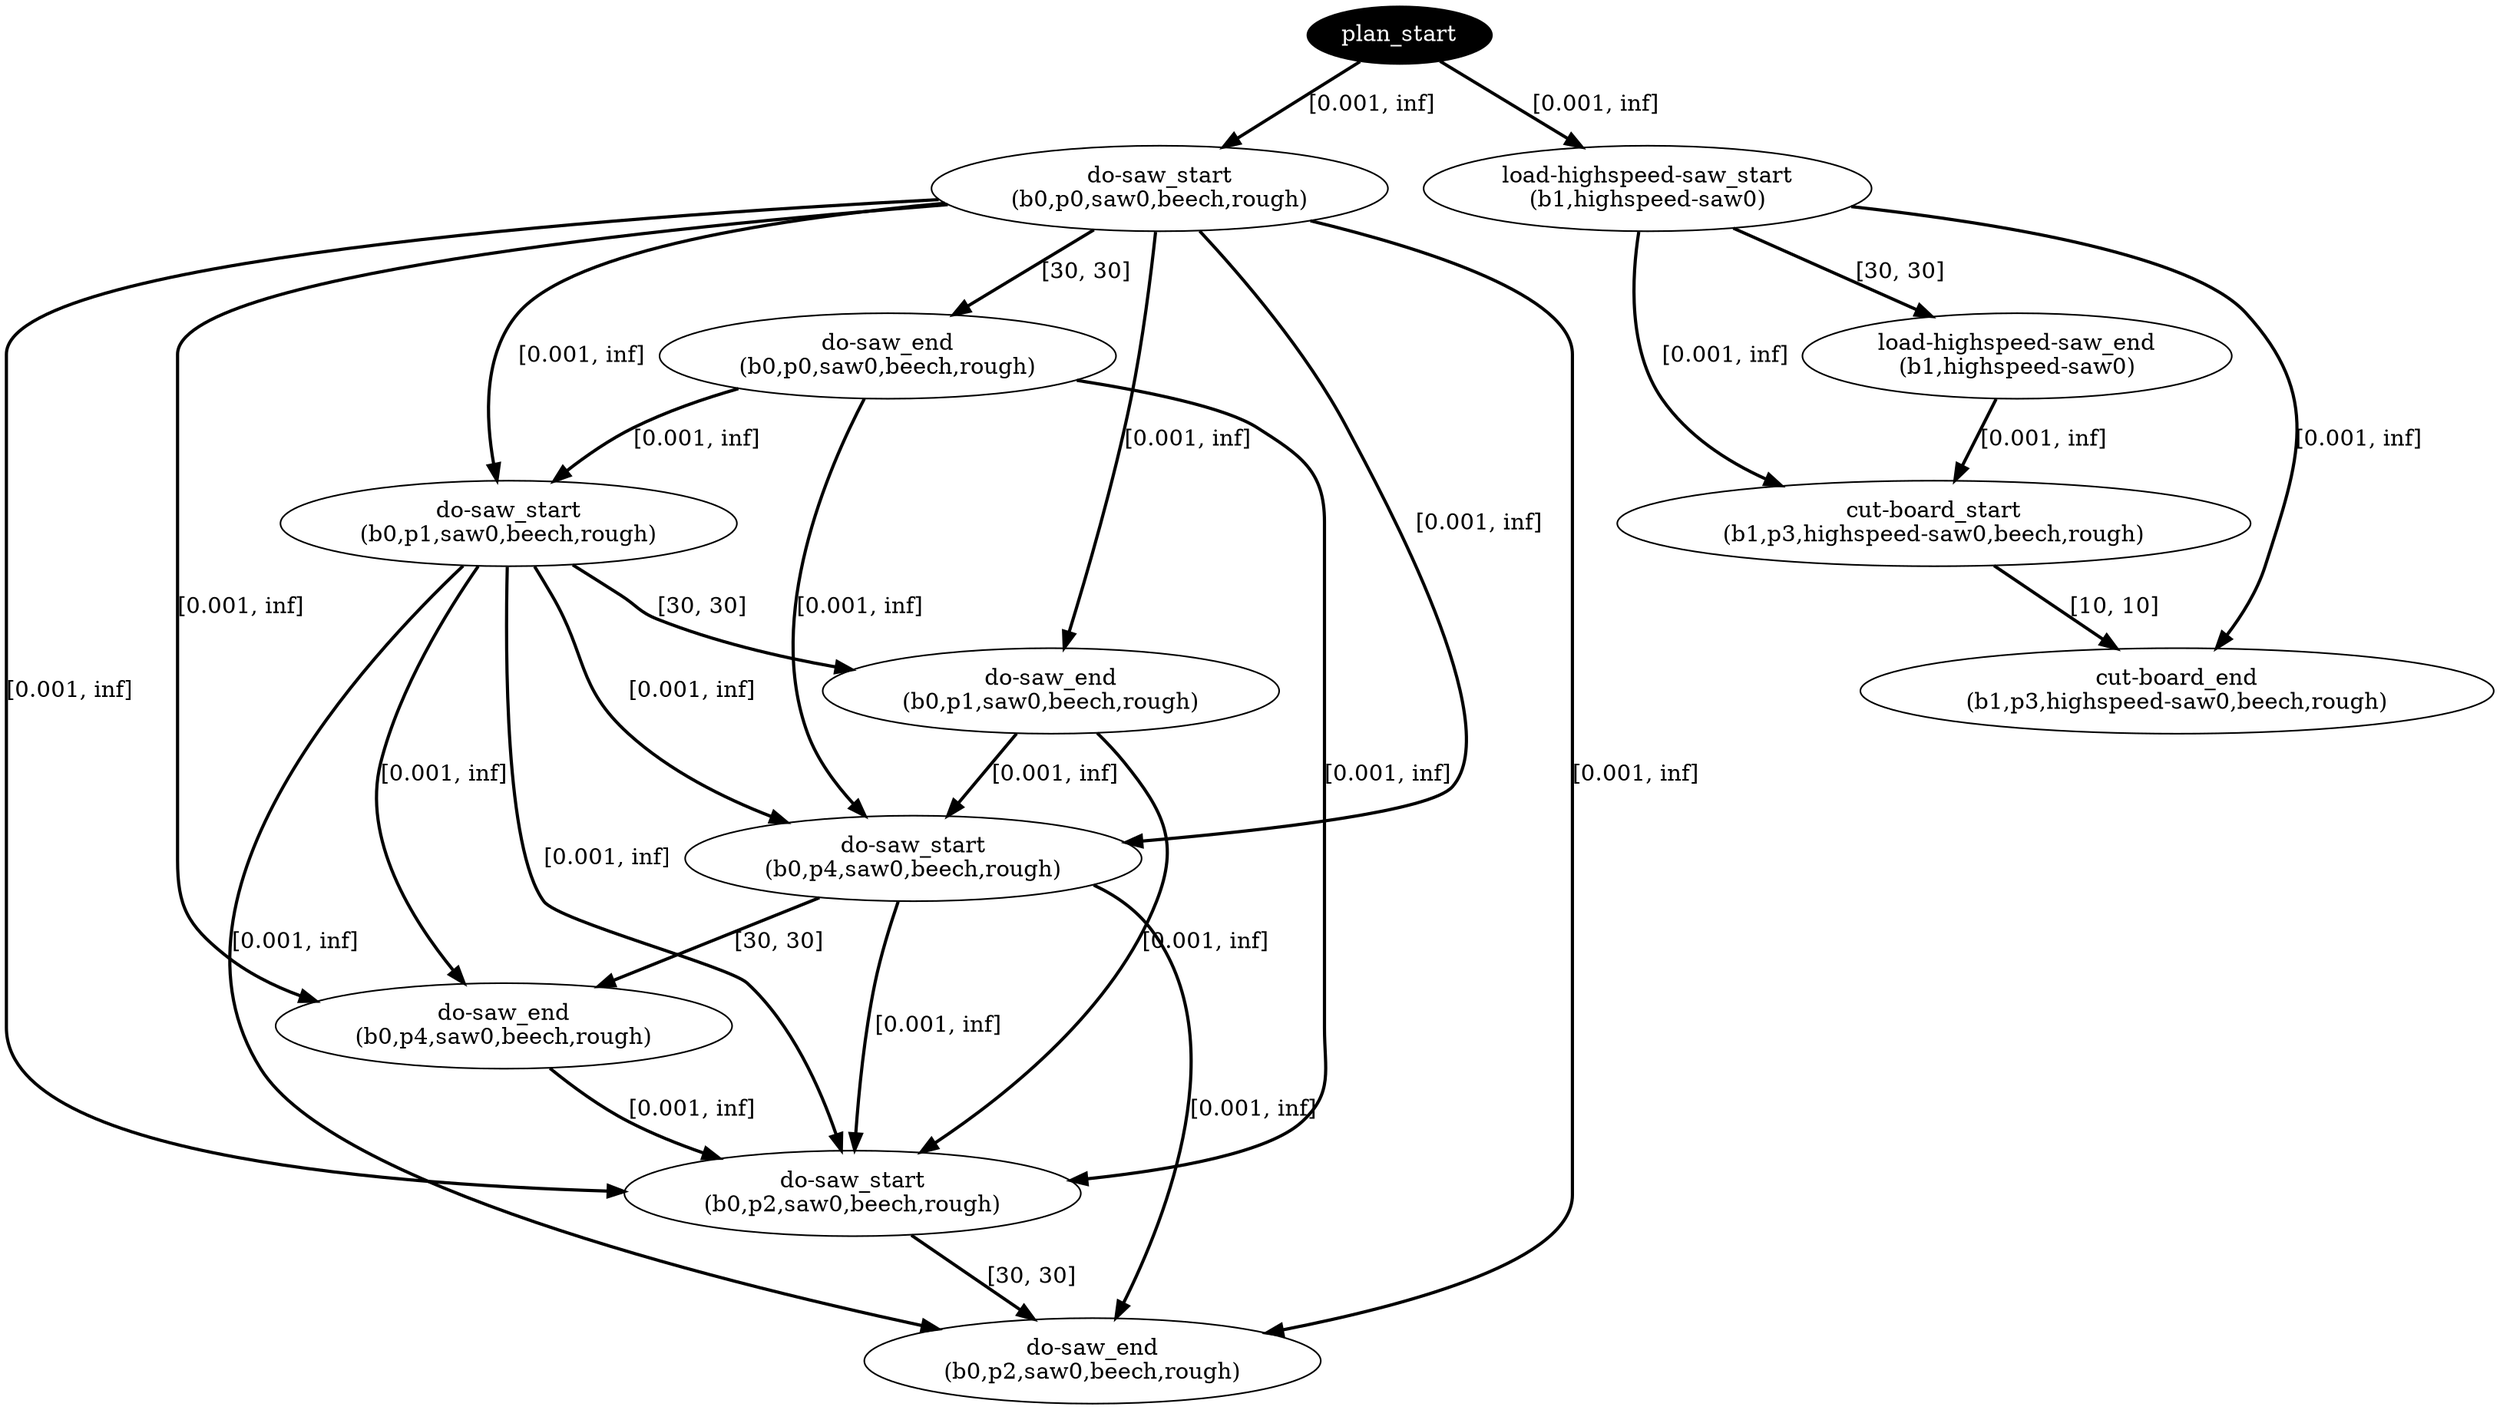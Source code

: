 digraph plan {
0[ label="plan_start",style=filled,fillcolor=black,fontcolor=white];
1[ label="do-saw_start
(b0,p0,saw0,beech,rough)"];
2[ label="do-saw_end
(b0,p0,saw0,beech,rough)"];
3[ label="load-highspeed-saw_start
(b1,highspeed-saw0)"];
4[ label="load-highspeed-saw_end
(b1,highspeed-saw0)"];
5[ label="do-saw_start
(b0,p1,saw0,beech,rough)"];
6[ label="do-saw_end
(b0,p1,saw0,beech,rough)"];
7[ label="cut-board_start
(b1,p3,highspeed-saw0,beech,rough)"];
8[ label="cut-board_end
(b1,p3,highspeed-saw0,beech,rough)"];
9[ label="do-saw_start
(b0,p4,saw0,beech,rough)"];
10[ label="do-saw_end
(b0,p4,saw0,beech,rough)"];
11[ label="do-saw_start
(b0,p2,saw0,beech,rough)"];
12[ label="do-saw_end
(b0,p2,saw0,beech,rough)"];
"0" -> "1" [ label="[0.001, inf]" , penwidth=2, color="black"]
"0" -> "3" [ label="[0.001, inf]" , penwidth=2, color="black"]
"1" -> "2" [ label="[30, 30]" , penwidth=2, color="black"]
"3" -> "4" [ label="[30, 30]" , penwidth=2, color="black"]
"2" -> "5" [ label="[0.001, inf]" , penwidth=2, color="black"]
"1" -> "5" [ label="[0.001, inf]" , penwidth=2, color="black"]
"4" -> "7" [ label="[0.001, inf]" , penwidth=2, color="black"]
"3" -> "7" [ label="[0.001, inf]" , penwidth=2, color="black"]
"7" -> "8" [ label="[10, 10]" , penwidth=2, color="black"]
"3" -> "8" [ label="[0.001, inf]" , penwidth=2, color="black"]
"5" -> "6" [ label="[30, 30]" , penwidth=2, color="black"]
"1" -> "6" [ label="[0.001, inf]" , penwidth=2, color="black"]
"6" -> "9" [ label="[0.001, inf]" , penwidth=2, color="black"]
"5" -> "9" [ label="[0.001, inf]" , penwidth=2, color="black"]
"2" -> "9" [ label="[0.001, inf]" , penwidth=2, color="black"]
"1" -> "9" [ label="[0.001, inf]" , penwidth=2, color="black"]
"9" -> "10" [ label="[30, 30]" , penwidth=2, color="black"]
"5" -> "10" [ label="[0.001, inf]" , penwidth=2, color="black"]
"1" -> "10" [ label="[0.001, inf]" , penwidth=2, color="black"]
"10" -> "11" [ label="[0.001, inf]" , penwidth=2, color="black"]
"9" -> "11" [ label="[0.001, inf]" , penwidth=2, color="black"]
"6" -> "11" [ label="[0.001, inf]" , penwidth=2, color="black"]
"5" -> "11" [ label="[0.001, inf]" , penwidth=2, color="black"]
"2" -> "11" [ label="[0.001, inf]" , penwidth=2, color="black"]
"1" -> "11" [ label="[0.001, inf]" , penwidth=2, color="black"]
"11" -> "12" [ label="[30, 30]" , penwidth=2, color="black"]
"9" -> "12" [ label="[0.001, inf]" , penwidth=2, color="black"]
"5" -> "12" [ label="[0.001, inf]" , penwidth=2, color="black"]
"1" -> "12" [ label="[0.001, inf]" , penwidth=2, color="black"]
}
